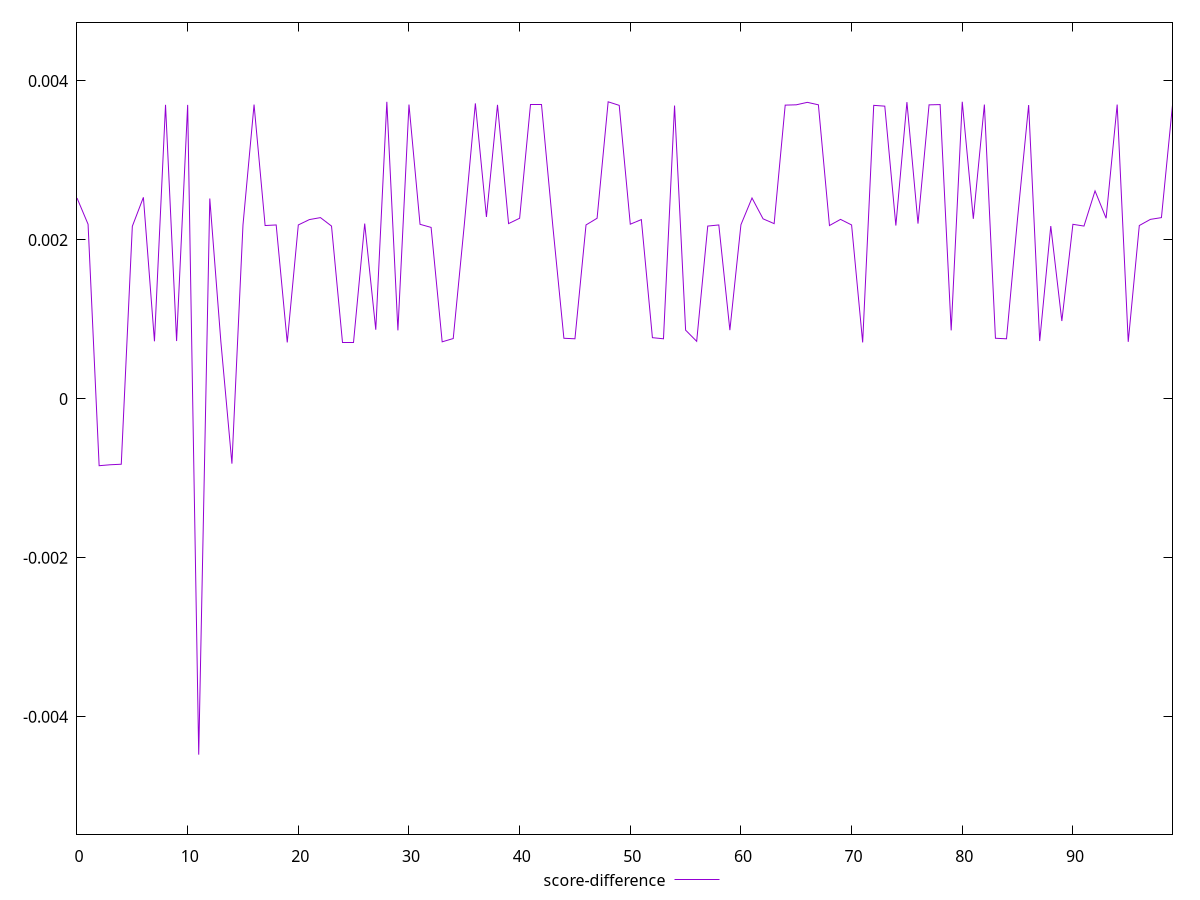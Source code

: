 reset

$scoreDifference <<EOF
0 0.0025268177450673557
1 0.002196766054020638
2 -0.0008405889204023964
3 -0.0008287408726042056
4 -0.0008220764520991963
5 0.002171049867982
6 0.0025351973843940057
7 0.0007241254093833804
8 0.003698488029297342
9 0.0007277522713521334
10 0.003698488029297342
11 -0.004475098057399873
12 0.0025202710783682747
13 0.0007207671585048869
14 -0.0008149184561314637
15 0.0021878984711888316
16 0.0037019146196983765
17 0.0021805087645304644
18 0.0021878984711888316
19 0.0007100204626458995
20 0.0021878984711888316
21 0.002255290317757952
22 0.0022801178575801995
23 0.002173710190809919
24 0.0007100204626458995
25 0.0007100204626458995
26 0.002204746817792369
27 0.0008698591885035745
28 0.003736911932205933
29 0.0008616752651010584
30 0.0037021593742441183
31 0.0021958792989361653
32 0.0021568613715335916
33 0.0007176775291822257
34 0.000759048633571402
35 0.0021905587535019366
36 0.003717211288994493
37 0.002288393580292536
38 0.003698488029297342
39 0.002204746817792369
40 0.0022721376377231595
41 0.0037021593742441183
42 0.0037021593742441183
43 0.002173710190809919
44 0.0007624063873571951
45 0.0007559594615792475
46 0.0021878984711888316
47 0.0022721376377231595
48 0.003736911932205933
49 0.003692124228877325
50 0.0021973572236820837
51 0.002255290317757952
52 0.0007699275976184583
53 0.0007559594615792475
54 0.003689309416041564
55 0.0008644032447592265
56 0.0007241254093833804
57 0.002173710190809919
58 0.0021878984711888316
59 0.0008644032447592265
60 0.0021905587535019366
61 0.0025268177450673557
62 0.002264748493904012
63 0.0022044512349757017
64 0.003695183769814925
65 0.0036990999241042766
66 0.0037300597218731246
67 0.0036990999241042766
68 0.0021805087645304644
69 0.002257950437976386
70 0.0021878984711888316
71 0.0007100204626458995
72 0.003692124228877325
73 0.003682333430253537
74 0.0021805087645304644
75 0.0037333634910824975
76 0.002204746817792369
77 0.003698488029297342
78 0.003702036997003111
79 0.0008616752651010584
80 0.0037370342912890764
81 0.002264748493904012
82 0.003702036997003111
83 0.0007624063873571951
84 0.0007559594615792475
85 0.0022721376377231595
86 0.00369628519480375
87 0.0007277522713521334
88 0.002173710190809919
89 0.0009792584752788547
90 0.0021958792989361653
91 0.002173710190809919
92 0.0026161078434844276
93 0.0022721376377231595
94 0.003702036997003111
95 0.0007176775291822257
96 0.0021805087645304644
97 0.002257950437976386
98 0.0022801178575801995
99 0.003695183769814925
EOF

set key outside below
set xrange [0:99]
set yrange [-0.005475098057399873:0.004737034291289076]
set trange [-0.005475098057399873:0.004737034291289076]
set terminal svg size 640, 500 enhanced background rgb 'white'
set output "report_00008_2021-01-22T20:58:29.167/cumulative-layout-shift/samples/pages+cached+nointeractive/score-difference/values.svg"

plot $scoreDifference title "score-difference" with line

reset
